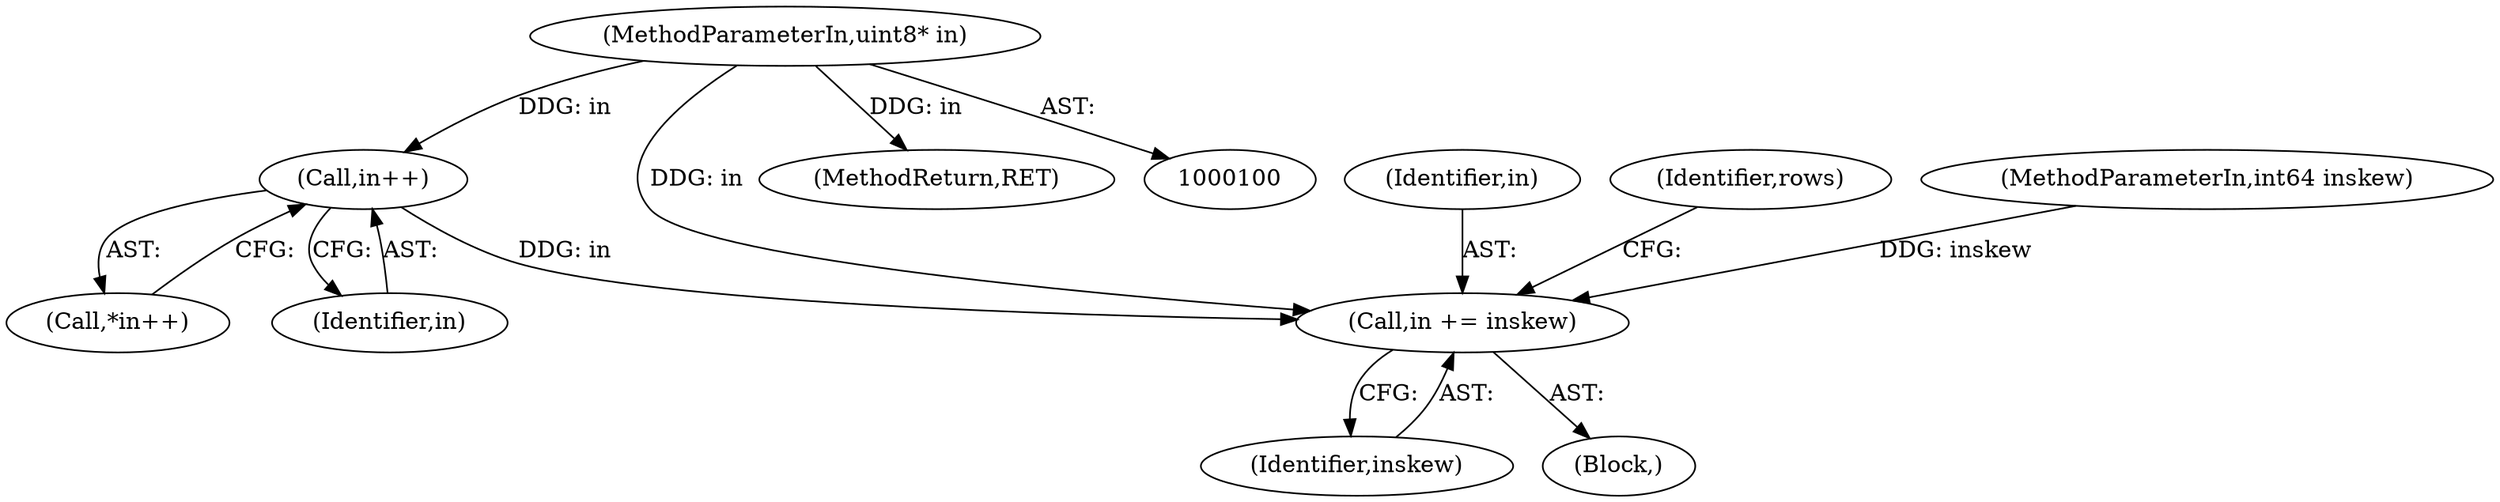 digraph "0_libtiff_787c0ee906430b772f33ca50b97b8b5ca070faec_0@pointer" {
"1000128" [label="(Call,in++)"];
"1000102" [label="(MethodParameterIn,uint8* in)"];
"1000133" [label="(Call,in += inskew)"];
"1000127" [label="(Call,*in++)"];
"1000133" [label="(Call,in += inskew)"];
"1000129" [label="(Identifier,in)"];
"1000135" [label="(Identifier,inskew)"];
"1000134" [label="(Identifier,in)"];
"1000113" [label="(Block,)"];
"1000128" [label="(Call,in++)"];
"1000102" [label="(MethodParameterIn,uint8* in)"];
"1000111" [label="(Identifier,rows)"];
"1000106" [label="(MethodParameterIn,int64 inskew)"];
"1000136" [label="(MethodReturn,RET)"];
"1000128" -> "1000127"  [label="AST: "];
"1000128" -> "1000129"  [label="CFG: "];
"1000129" -> "1000128"  [label="AST: "];
"1000127" -> "1000128"  [label="CFG: "];
"1000102" -> "1000128"  [label="DDG: in"];
"1000128" -> "1000133"  [label="DDG: in"];
"1000102" -> "1000100"  [label="AST: "];
"1000102" -> "1000136"  [label="DDG: in"];
"1000102" -> "1000133"  [label="DDG: in"];
"1000133" -> "1000113"  [label="AST: "];
"1000133" -> "1000135"  [label="CFG: "];
"1000134" -> "1000133"  [label="AST: "];
"1000135" -> "1000133"  [label="AST: "];
"1000111" -> "1000133"  [label="CFG: "];
"1000106" -> "1000133"  [label="DDG: inskew"];
}
